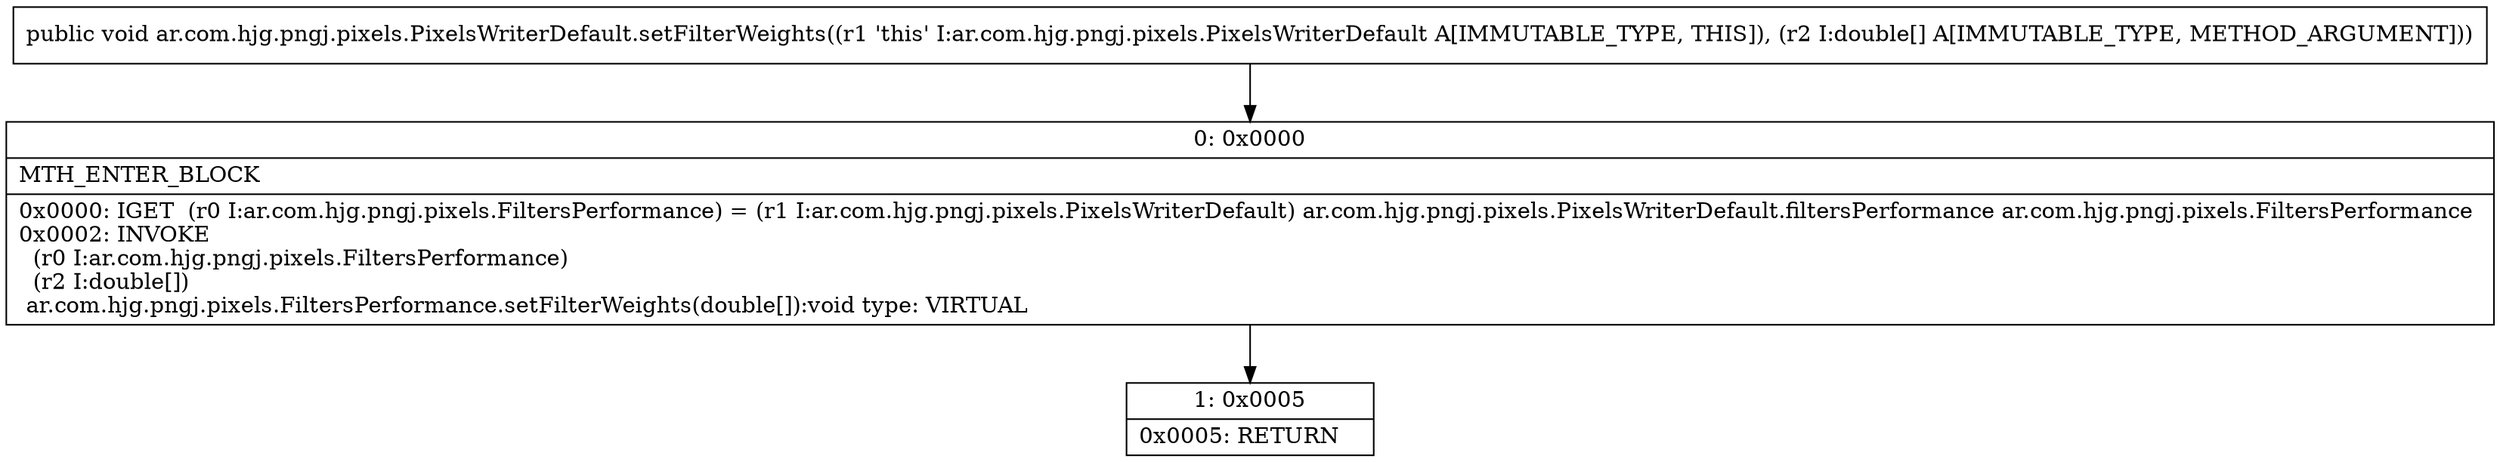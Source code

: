 digraph "CFG forar.com.hjg.pngj.pixels.PixelsWriterDefault.setFilterWeights([D)V" {
Node_0 [shape=record,label="{0\:\ 0x0000|MTH_ENTER_BLOCK\l|0x0000: IGET  (r0 I:ar.com.hjg.pngj.pixels.FiltersPerformance) = (r1 I:ar.com.hjg.pngj.pixels.PixelsWriterDefault) ar.com.hjg.pngj.pixels.PixelsWriterDefault.filtersPerformance ar.com.hjg.pngj.pixels.FiltersPerformance \l0x0002: INVOKE  \l  (r0 I:ar.com.hjg.pngj.pixels.FiltersPerformance)\l  (r2 I:double[])\l ar.com.hjg.pngj.pixels.FiltersPerformance.setFilterWeights(double[]):void type: VIRTUAL \l}"];
Node_1 [shape=record,label="{1\:\ 0x0005|0x0005: RETURN   \l}"];
MethodNode[shape=record,label="{public void ar.com.hjg.pngj.pixels.PixelsWriterDefault.setFilterWeights((r1 'this' I:ar.com.hjg.pngj.pixels.PixelsWriterDefault A[IMMUTABLE_TYPE, THIS]), (r2 I:double[] A[IMMUTABLE_TYPE, METHOD_ARGUMENT])) }"];
MethodNode -> Node_0;
Node_0 -> Node_1;
}

